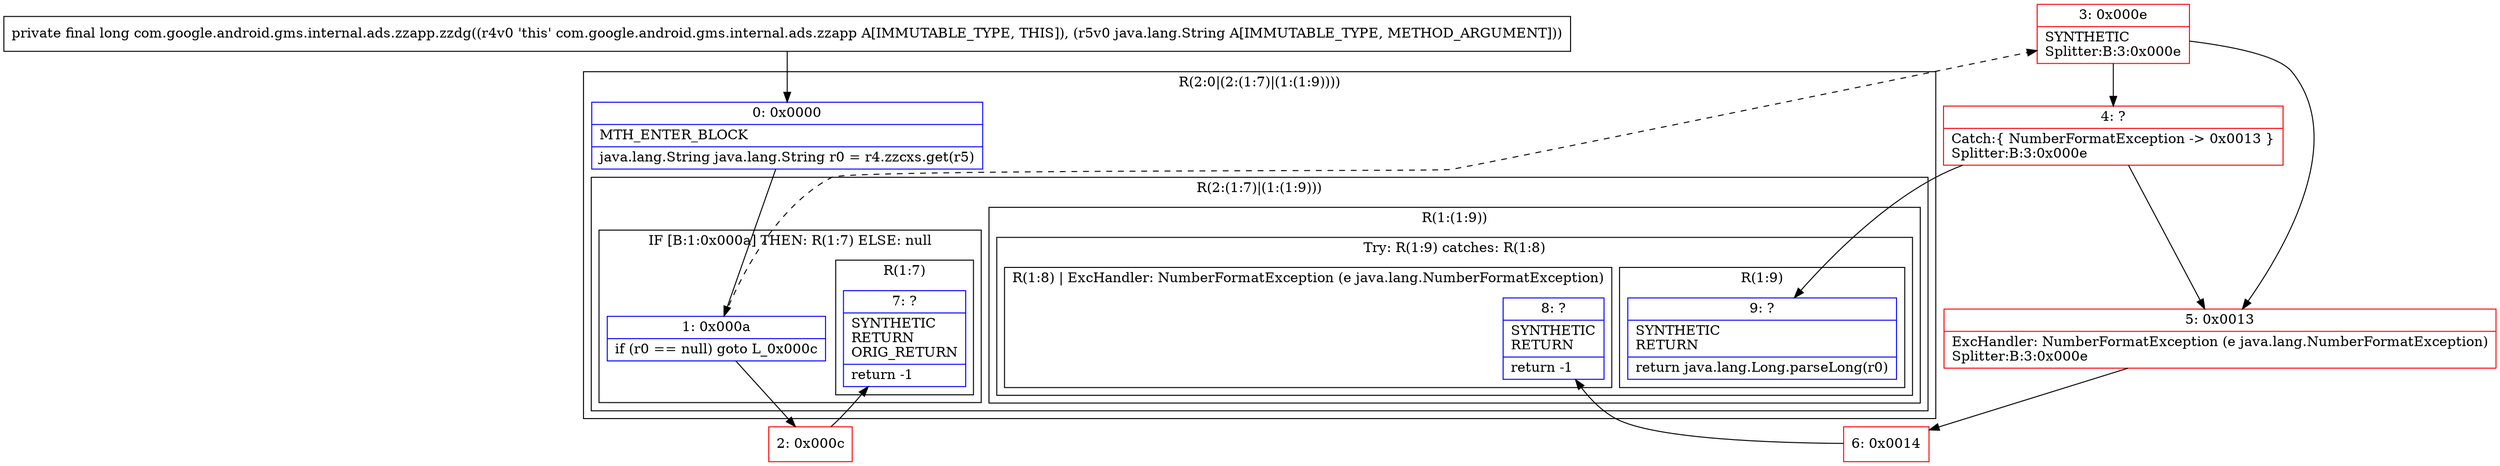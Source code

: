digraph "CFG forcom.google.android.gms.internal.ads.zzapp.zzdg(Ljava\/lang\/String;)J" {
subgraph cluster_Region_1034612796 {
label = "R(2:0|(2:(1:7)|(1:(1:9))))";
node [shape=record,color=blue];
Node_0 [shape=record,label="{0\:\ 0x0000|MTH_ENTER_BLOCK\l|java.lang.String java.lang.String r0 = r4.zzcxs.get(r5)\l}"];
subgraph cluster_Region_1663233613 {
label = "R(2:(1:7)|(1:(1:9)))";
node [shape=record,color=blue];
subgraph cluster_IfRegion_1965603179 {
label = "IF [B:1:0x000a] THEN: R(1:7) ELSE: null";
node [shape=record,color=blue];
Node_1 [shape=record,label="{1\:\ 0x000a|if (r0 == null) goto L_0x000c\l}"];
subgraph cluster_Region_1963900070 {
label = "R(1:7)";
node [shape=record,color=blue];
Node_7 [shape=record,label="{7\:\ ?|SYNTHETIC\lRETURN\lORIG_RETURN\l|return \-1\l}"];
}
}
subgraph cluster_Region_1035828690 {
label = "R(1:(1:9))";
node [shape=record,color=blue];
subgraph cluster_TryCatchRegion_299556358 {
label = "Try: R(1:9) catches: R(1:8)";
node [shape=record,color=blue];
subgraph cluster_Region_1298840604 {
label = "R(1:9)";
node [shape=record,color=blue];
Node_9 [shape=record,label="{9\:\ ?|SYNTHETIC\lRETURN\l|return java.lang.Long.parseLong(r0)\l}"];
}
subgraph cluster_Region_1711147766 {
label = "R(1:8) | ExcHandler: NumberFormatException (e java.lang.NumberFormatException)\l";
node [shape=record,color=blue];
Node_8 [shape=record,label="{8\:\ ?|SYNTHETIC\lRETURN\l|return \-1\l}"];
}
}
}
}
}
subgraph cluster_Region_1711147766 {
label = "R(1:8) | ExcHandler: NumberFormatException (e java.lang.NumberFormatException)\l";
node [shape=record,color=blue];
Node_8 [shape=record,label="{8\:\ ?|SYNTHETIC\lRETURN\l|return \-1\l}"];
}
Node_2 [shape=record,color=red,label="{2\:\ 0x000c}"];
Node_3 [shape=record,color=red,label="{3\:\ 0x000e|SYNTHETIC\lSplitter:B:3:0x000e\l}"];
Node_4 [shape=record,color=red,label="{4\:\ ?|Catch:\{ NumberFormatException \-\> 0x0013 \}\lSplitter:B:3:0x000e\l}"];
Node_5 [shape=record,color=red,label="{5\:\ 0x0013|ExcHandler: NumberFormatException (e java.lang.NumberFormatException)\lSplitter:B:3:0x000e\l}"];
Node_6 [shape=record,color=red,label="{6\:\ 0x0014}"];
MethodNode[shape=record,label="{private final long com.google.android.gms.internal.ads.zzapp.zzdg((r4v0 'this' com.google.android.gms.internal.ads.zzapp A[IMMUTABLE_TYPE, THIS]), (r5v0 java.lang.String A[IMMUTABLE_TYPE, METHOD_ARGUMENT])) }"];
MethodNode -> Node_0;
Node_0 -> Node_1;
Node_1 -> Node_2;
Node_1 -> Node_3[style=dashed];
Node_2 -> Node_7;
Node_3 -> Node_4;
Node_3 -> Node_5;
Node_4 -> Node_5;
Node_4 -> Node_9;
Node_5 -> Node_6;
Node_6 -> Node_8;
}

